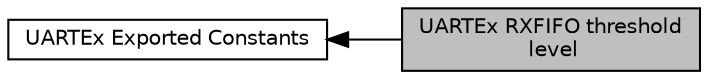 digraph "UARTEx RXFIFO threshold level"
{
  edge [fontname="Helvetica",fontsize="10",labelfontname="Helvetica",labelfontsize="10"];
  node [fontname="Helvetica",fontsize="10",shape=box];
  rankdir=LR;
  Node2 [label="UARTEx Exported Constants",height=0.2,width=0.4,color="black", fillcolor="white", style="filled",URL="$group___u_a_r_t_ex___exported___constants.html",tooltip=" "];
  Node1 [label="UARTEx RXFIFO threshold\l level",height=0.2,width=0.4,color="black", fillcolor="grey75", style="filled", fontcolor="black",tooltip="UART RXFIFO threshold level."];
  Node2->Node1 [shape=plaintext, dir="back", style="solid"];
}
